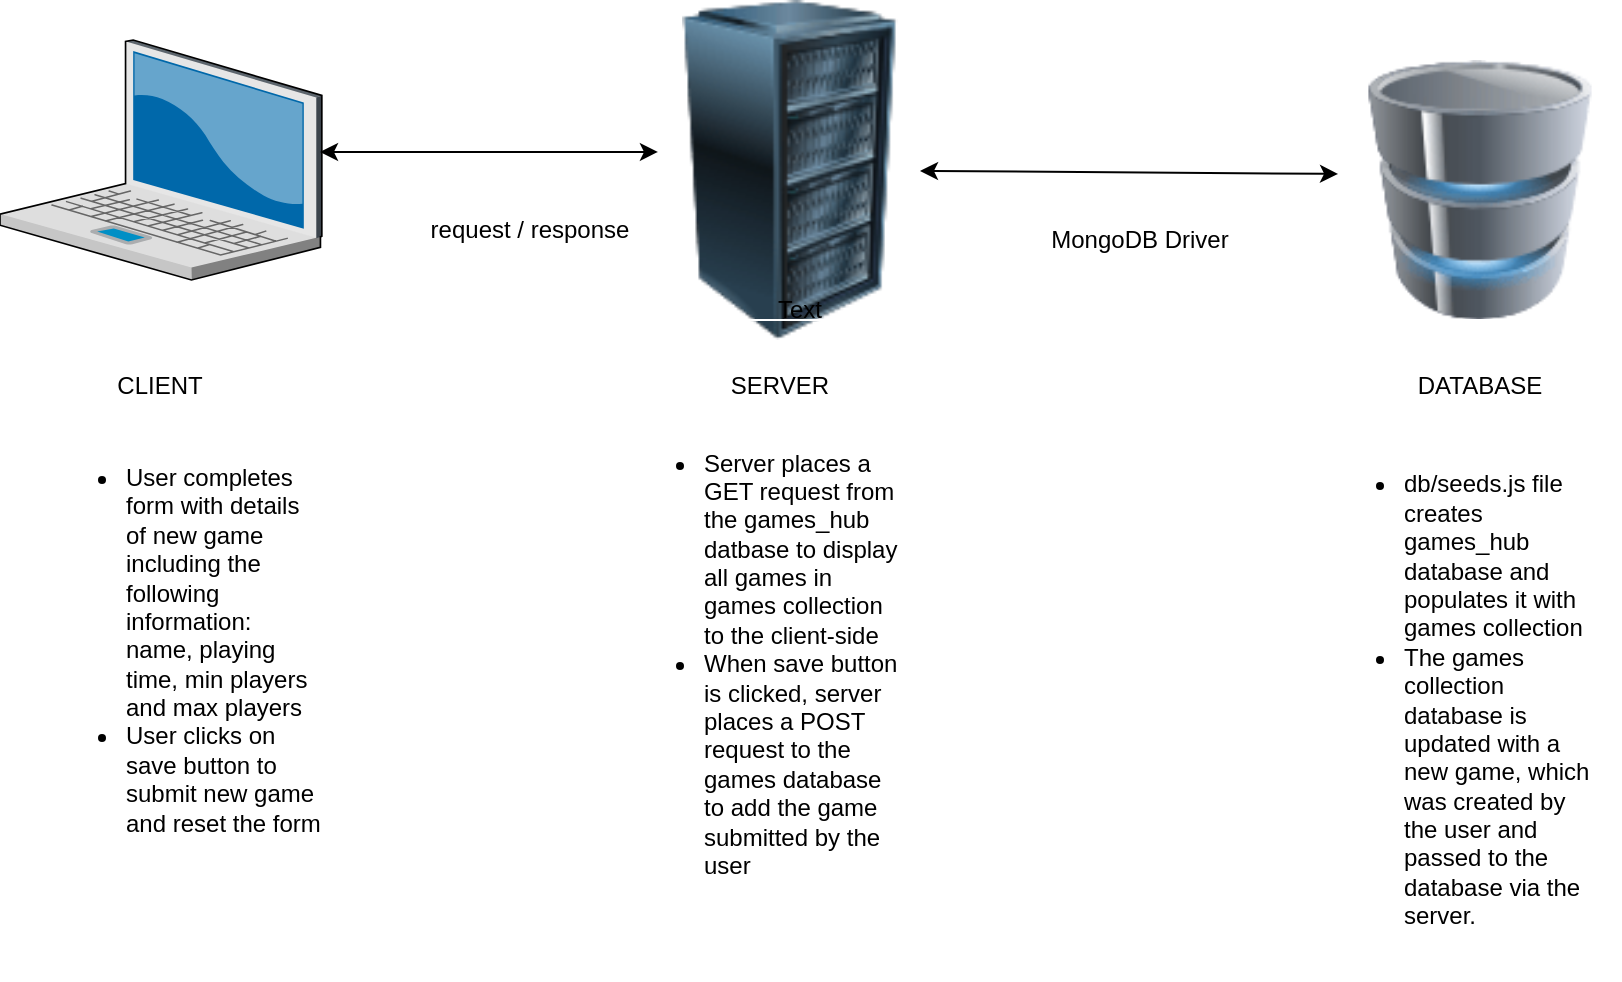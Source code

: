 <mxfile version="17.2.5" type="device"><diagram id="jleZSypIx-1ex7G1m_tQ" name="Page-1"><mxGraphModel dx="1121" dy="482" grid="1" gridSize="10" guides="1" tooltips="1" connect="1" arrows="1" fold="1" page="1" pageScale="1" pageWidth="827" pageHeight="1169" math="0" shadow="0"><root><mxCell id="0"/><mxCell id="1" parent="0"/><mxCell id="K0imJReSMtvL-BnHCheR-1" value="" style="verticalLabelPosition=bottom;sketch=0;aspect=fixed;html=1;verticalAlign=top;strokeColor=none;align=center;outlineConnect=0;shape=mxgraph.citrix.laptop_2;" vertex="1" parent="1"><mxGeometry x="10" y="110" width="160.92" height="120" as="geometry"/></mxCell><mxCell id="K0imJReSMtvL-BnHCheR-2" value="CLIENT" style="text;html=1;strokeColor=#FFF;fillColor=none;align=center;verticalAlign=middle;whiteSpace=wrap;rounded=0;" vertex="1" parent="1"><mxGeometry x="30" y="250" width="120" height="65" as="geometry"/></mxCell><mxCell id="K0imJReSMtvL-BnHCheR-3" value="" style="image;html=1;image=img/lib/clip_art/computers/Server_Rack_128x128.png" vertex="1" parent="1"><mxGeometry x="340" y="90" width="130" height="170" as="geometry"/></mxCell><mxCell id="K0imJReSMtvL-BnHCheR-4" value="" style="endArrow=classic;startArrow=classic;html=1;rounded=0;entryX=-0.008;entryY=0.447;entryDx=0;entryDy=0;entryPerimeter=0;fontStyle=1" edge="1" parent="1" target="K0imJReSMtvL-BnHCheR-3"><mxGeometry width="50" height="50" relative="1" as="geometry"><mxPoint x="170" y="166" as="sourcePoint"/><mxPoint x="310" y="160" as="targetPoint"/></mxGeometry></mxCell><mxCell id="K0imJReSMtvL-BnHCheR-5" value="" style="image;html=1;image=img/lib/clip_art/computers/Database_128x128.png" vertex="1" parent="1"><mxGeometry x="680" y="120" width="140" height="130" as="geometry"/></mxCell><mxCell id="K0imJReSMtvL-BnHCheR-6" value="" style="endArrow=classic;startArrow=classic;html=1;rounded=0;entryX=-0.007;entryY=0.438;entryDx=0;entryDy=0;entryPerimeter=0;" edge="1" parent="1" source="K0imJReSMtvL-BnHCheR-3" target="K0imJReSMtvL-BnHCheR-5"><mxGeometry width="50" height="50" relative="1" as="geometry"><mxPoint x="480" y="190" as="sourcePoint"/><mxPoint x="530" y="140" as="targetPoint"/></mxGeometry></mxCell><mxCell id="K0imJReSMtvL-BnHCheR-8" value="request / response" style="text;html=1;strokeColor=none;fillColor=none;align=center;verticalAlign=middle;whiteSpace=wrap;rounded=0;" vertex="1" parent="1"><mxGeometry x="210" y="200" width="130" height="10" as="geometry"/></mxCell><mxCell id="K0imJReSMtvL-BnHCheR-9" value="MongoDB Driver" style="text;html=1;strokeColor=none;fillColor=none;align=center;verticalAlign=middle;whiteSpace=wrap;rounded=0;" vertex="1" parent="1"><mxGeometry x="490" y="200" width="180" height="20" as="geometry"/></mxCell><mxCell id="K0imJReSMtvL-BnHCheR-10" value="SERVER&lt;span style=&quot;color: rgba(0 , 0 , 0 , 0) ; font-family: monospace ; font-size: 0px&quot;&gt;%3CmxGraphModel%3E%3Croot%3E%3CmxCell%20id%3D%220%22%2F%3E%3CmxCell%20id%3D%221%22%20parent%3D%220%22%2F%3E%3CmxCell%20id%3D%222%22%20value%3D%22CLIENT%22%20style%3D%22text%3Bhtml%3D1%3BstrokeColor%3D%23FFF%3BfillColor%3Dnone%3Balign%3Dcenter%3BverticalAlign%3Dmiddle%3BwhiteSpace%3Dwrap%3Brounded%3D0%3B%22%20vertex%3D%221%22%20parent%3D%221%22%3E%3CmxGeometry%20x%3D%2240%22%20y%3D%22240%22%20width%3D%22120%22%20height%3D%2265%22%20as%3D%22geometry%22%2F%3E%3C%2FmxCell%3E%3C%2Froot%3E%3C%2FmxGraphModel%3E&lt;/span&gt;" style="text;html=1;strokeColor=#FFF;fillColor=none;align=center;verticalAlign=middle;whiteSpace=wrap;rounded=0;" vertex="1" parent="1"><mxGeometry x="340" y="250" width="120" height="65" as="geometry"/></mxCell><mxCell id="K0imJReSMtvL-BnHCheR-11" value="DATABASE" style="text;html=1;strokeColor=#FFF;fillColor=none;align=center;verticalAlign=middle;whiteSpace=wrap;rounded=0;" vertex="1" parent="1"><mxGeometry x="690" y="250" width="120" height="65" as="geometry"/></mxCell><mxCell id="K0imJReSMtvL-BnHCheR-12" value="Text" style="text;html=1;strokeColor=none;fillColor=none;align=center;verticalAlign=middle;whiteSpace=wrap;rounded=0;" vertex="1" parent="1"><mxGeometry x="380" y="230" width="60" height="30" as="geometry"/></mxCell><mxCell id="K0imJReSMtvL-BnHCheR-13" value="&lt;ul&gt;&lt;li&gt;db/seeds.js file creates games_hub database and populates it with games collection&lt;/li&gt;&lt;li&gt;The games collection database is updated with a new game, which was created by the user and passed to the database via the server.&lt;/li&gt;&lt;/ul&gt;" style="text;strokeColor=none;fillColor=none;html=1;whiteSpace=wrap;verticalAlign=middle;overflow=hidden;" vertex="1" parent="1"><mxGeometry x="670" y="300" width="140" height="280" as="geometry"/></mxCell><mxCell id="K0imJReSMtvL-BnHCheR-14" value="&lt;ul&gt;&lt;li&gt;User completes form with details of new game including the following information: name, playing time, min players and max players&lt;/li&gt;&lt;li&gt;User clicks on save button to submit new game and reset the form&lt;/li&gt;&lt;/ul&gt;" style="text;strokeColor=none;fillColor=none;html=1;whiteSpace=wrap;verticalAlign=middle;overflow=hidden;" vertex="1" parent="1"><mxGeometry x="30.92" y="300" width="140" height="230" as="geometry"/></mxCell><mxCell id="K0imJReSMtvL-BnHCheR-15" value="&lt;ul&gt;&lt;li&gt;Server places a GET request from the games_hub datbase to display all games in games collection to the client-side&lt;/li&gt;&lt;li&gt;When save button is clicked, server places a POST request to the games database to add the game submitted by the user&lt;/li&gt;&lt;/ul&gt;" style="text;strokeColor=none;fillColor=none;html=1;whiteSpace=wrap;verticalAlign=middle;overflow=hidden;" vertex="1" parent="1"><mxGeometry x="320" y="300" width="140" height="230" as="geometry"/></mxCell></root></mxGraphModel></diagram></mxfile>